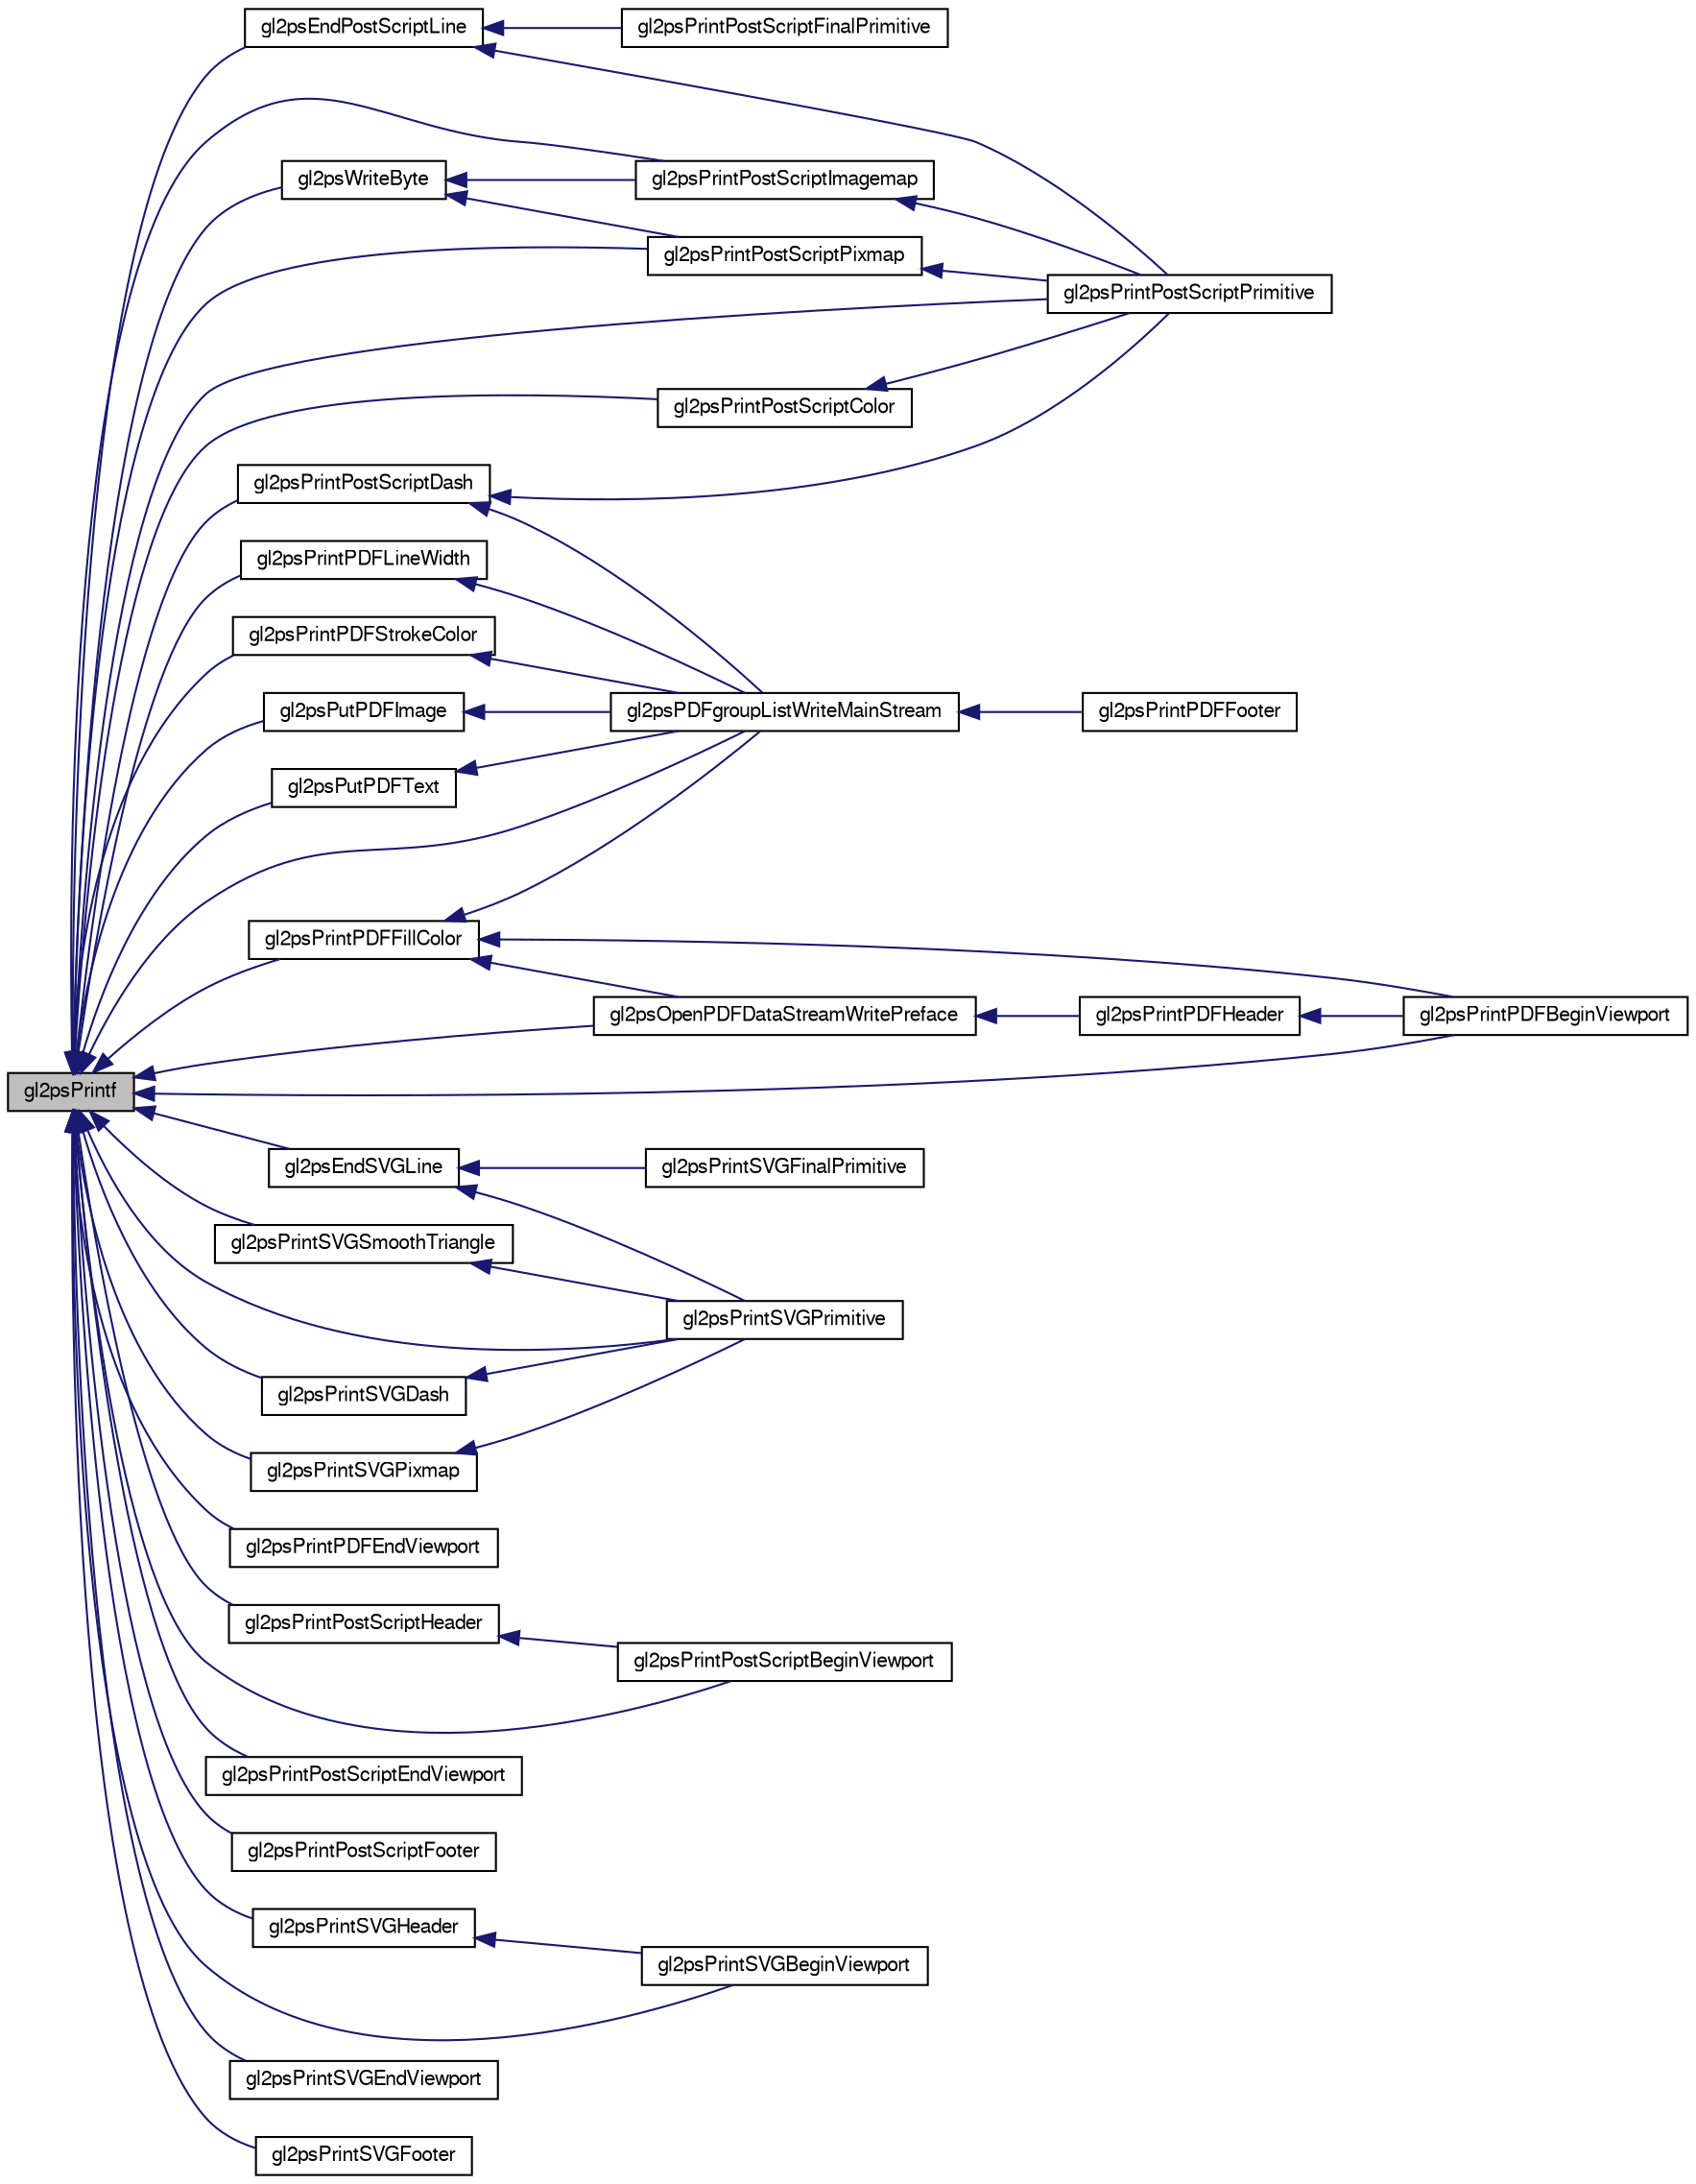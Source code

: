 digraph G
{
  edge [fontname="FreeSans",fontsize="10",labelfontname="FreeSans",labelfontsize="10"];
  node [fontname="FreeSans",fontsize="10",shape=record];
  rankdir="LR";
  Node1 [label="gl2psPrintf",height=0.2,width=0.4,color="black", fillcolor="grey75", style="filled" fontcolor="black"];
  Node1 -> Node2 [dir="back",color="midnightblue",fontsize="10",style="solid",fontname="FreeSans"];
  Node2 [label="gl2psEndPostScriptLine",height=0.2,width=0.4,color="black", fillcolor="white", style="filled",URL="$gl2ps_8c.html#a2da1c832968b191e2e514c77fb831871"];
  Node2 -> Node3 [dir="back",color="midnightblue",fontsize="10",style="solid",fontname="FreeSans"];
  Node3 [label="gl2psPrintPostScriptFinalPrimitive",height=0.2,width=0.4,color="black", fillcolor="white", style="filled",URL="$gl2ps_8c.html#a2b109889366ae3d544c11452b1967053"];
  Node2 -> Node4 [dir="back",color="midnightblue",fontsize="10",style="solid",fontname="FreeSans"];
  Node4 [label="gl2psPrintPostScriptPrimitive",height=0.2,width=0.4,color="black", fillcolor="white", style="filled",URL="$gl2ps_8c.html#a639440c25980482eca0710ac1fafd3ce"];
  Node1 -> Node5 [dir="back",color="midnightblue",fontsize="10",style="solid",fontname="FreeSans"];
  Node5 [label="gl2psEndSVGLine",height=0.2,width=0.4,color="black", fillcolor="white", style="filled",URL="$gl2ps_8c.html#aaf388d28be2749a4cb439cde2822b5e3"];
  Node5 -> Node6 [dir="back",color="midnightblue",fontsize="10",style="solid",fontname="FreeSans"];
  Node6 [label="gl2psPrintSVGFinalPrimitive",height=0.2,width=0.4,color="black", fillcolor="white", style="filled",URL="$gl2ps_8c.html#ac896aa21b4865dcadc81c358918ce4b8"];
  Node5 -> Node7 [dir="back",color="midnightblue",fontsize="10",style="solid",fontname="FreeSans"];
  Node7 [label="gl2psPrintSVGPrimitive",height=0.2,width=0.4,color="black", fillcolor="white", style="filled",URL="$gl2ps_8c.html#a7ea286bc4043e99b36634edd77d2a042"];
  Node1 -> Node8 [dir="back",color="midnightblue",fontsize="10",style="solid",fontname="FreeSans"];
  Node8 [label="gl2psOpenPDFDataStreamWritePreface",height=0.2,width=0.4,color="black", fillcolor="white", style="filled",URL="$gl2ps_8c.html#a3fbf1cffe3452bba06df3ce30fece6e6"];
  Node8 -> Node9 [dir="back",color="midnightblue",fontsize="10",style="solid",fontname="FreeSans"];
  Node9 [label="gl2psPrintPDFHeader",height=0.2,width=0.4,color="black", fillcolor="white", style="filled",URL="$gl2ps_8c.html#ac0b89319d12d34468a1e6216ba468a27"];
  Node9 -> Node10 [dir="back",color="midnightblue",fontsize="10",style="solid",fontname="FreeSans"];
  Node10 [label="gl2psPrintPDFBeginViewport",height=0.2,width=0.4,color="black", fillcolor="white", style="filled",URL="$gl2ps_8c.html#ae230afe5ece4d51fea81238c5adc1e3d"];
  Node1 -> Node11 [dir="back",color="midnightblue",fontsize="10",style="solid",fontname="FreeSans"];
  Node11 [label="gl2psPDFgroupListWriteMainStream",height=0.2,width=0.4,color="black", fillcolor="white", style="filled",URL="$gl2ps_8c.html#a35139168f094ebdf9a521777d62f8ae8"];
  Node11 -> Node12 [dir="back",color="midnightblue",fontsize="10",style="solid",fontname="FreeSans"];
  Node12 [label="gl2psPrintPDFFooter",height=0.2,width=0.4,color="black", fillcolor="white", style="filled",URL="$gl2ps_8c.html#a9c59e0e0b768cf1f16d50b0c6be1863a"];
  Node1 -> Node10 [dir="back",color="midnightblue",fontsize="10",style="solid",fontname="FreeSans"];
  Node1 -> Node13 [dir="back",color="midnightblue",fontsize="10",style="solid",fontname="FreeSans"];
  Node13 [label="gl2psPrintPDFEndViewport",height=0.2,width=0.4,color="black", fillcolor="white", style="filled",URL="$gl2ps_8c.html#ab5bab8e233f1b7764e4747e3d8417d77"];
  Node1 -> Node14 [dir="back",color="midnightblue",fontsize="10",style="solid",fontname="FreeSans"];
  Node14 [label="gl2psPrintPDFFillColor",height=0.2,width=0.4,color="black", fillcolor="white", style="filled",URL="$gl2ps_8c.html#aee6e584e883862a0776d79c8e4fcf384"];
  Node14 -> Node11 [dir="back",color="midnightblue",fontsize="10",style="solid",fontname="FreeSans"];
  Node14 -> Node8 [dir="back",color="midnightblue",fontsize="10",style="solid",fontname="FreeSans"];
  Node14 -> Node10 [dir="back",color="midnightblue",fontsize="10",style="solid",fontname="FreeSans"];
  Node1 -> Node15 [dir="back",color="midnightblue",fontsize="10",style="solid",fontname="FreeSans"];
  Node15 [label="gl2psPrintPDFLineWidth",height=0.2,width=0.4,color="black", fillcolor="white", style="filled",URL="$gl2ps_8c.html#acc281cf15a46d68efd6376accd519571"];
  Node15 -> Node11 [dir="back",color="midnightblue",fontsize="10",style="solid",fontname="FreeSans"];
  Node1 -> Node16 [dir="back",color="midnightblue",fontsize="10",style="solid",fontname="FreeSans"];
  Node16 [label="gl2psPrintPDFStrokeColor",height=0.2,width=0.4,color="black", fillcolor="white", style="filled",URL="$gl2ps_8c.html#ac7fa05dad7611f59dd5655a07ec8899c"];
  Node16 -> Node11 [dir="back",color="midnightblue",fontsize="10",style="solid",fontname="FreeSans"];
  Node1 -> Node17 [dir="back",color="midnightblue",fontsize="10",style="solid",fontname="FreeSans"];
  Node17 [label="gl2psPrintPostScriptBeginViewport",height=0.2,width=0.4,color="black", fillcolor="white", style="filled",URL="$gl2ps_8c.html#ad57be7e00863f3e06aa4c90e098d2925"];
  Node1 -> Node18 [dir="back",color="midnightblue",fontsize="10",style="solid",fontname="FreeSans"];
  Node18 [label="gl2psPrintPostScriptColor",height=0.2,width=0.4,color="black", fillcolor="white", style="filled",URL="$gl2ps_8c.html#adf21caf9f5bedd368544012a26204148"];
  Node18 -> Node4 [dir="back",color="midnightblue",fontsize="10",style="solid",fontname="FreeSans"];
  Node1 -> Node19 [dir="back",color="midnightblue",fontsize="10",style="solid",fontname="FreeSans"];
  Node19 [label="gl2psPrintPostScriptDash",height=0.2,width=0.4,color="black", fillcolor="white", style="filled",URL="$gl2ps_8c.html#aeadc59cf0861bc21e40cf657457aa5fc"];
  Node19 -> Node4 [dir="back",color="midnightblue",fontsize="10",style="solid",fontname="FreeSans"];
  Node19 -> Node11 [dir="back",color="midnightblue",fontsize="10",style="solid",fontname="FreeSans"];
  Node1 -> Node20 [dir="back",color="midnightblue",fontsize="10",style="solid",fontname="FreeSans"];
  Node20 [label="gl2psPrintPostScriptEndViewport",height=0.2,width=0.4,color="black", fillcolor="white", style="filled",URL="$gl2ps_8c.html#a3b0407153bd204bbcd617bf5a58ccd1c"];
  Node1 -> Node21 [dir="back",color="midnightblue",fontsize="10",style="solid",fontname="FreeSans"];
  Node21 [label="gl2psPrintPostScriptFooter",height=0.2,width=0.4,color="black", fillcolor="white", style="filled",URL="$gl2ps_8c.html#a1978e1159db9fd50ec96d269a692f05c"];
  Node1 -> Node22 [dir="back",color="midnightblue",fontsize="10",style="solid",fontname="FreeSans"];
  Node22 [label="gl2psPrintPostScriptHeader",height=0.2,width=0.4,color="black", fillcolor="white", style="filled",URL="$gl2ps_8c.html#ac82d1102e7f44a1f37e54f46583b437e"];
  Node22 -> Node17 [dir="back",color="midnightblue",fontsize="10",style="solid",fontname="FreeSans"];
  Node1 -> Node23 [dir="back",color="midnightblue",fontsize="10",style="solid",fontname="FreeSans"];
  Node23 [label="gl2psPrintPostScriptImagemap",height=0.2,width=0.4,color="black", fillcolor="white", style="filled",URL="$gl2ps_8c.html#ab01abca5bb6431efafe696154cda2b3b"];
  Node23 -> Node4 [dir="back",color="midnightblue",fontsize="10",style="solid",fontname="FreeSans"];
  Node1 -> Node24 [dir="back",color="midnightblue",fontsize="10",style="solid",fontname="FreeSans"];
  Node24 [label="gl2psPrintPostScriptPixmap",height=0.2,width=0.4,color="black", fillcolor="white", style="filled",URL="$gl2ps_8c.html#a58b08ec55ba7ade7a09fba06a5b226f9"];
  Node24 -> Node4 [dir="back",color="midnightblue",fontsize="10",style="solid",fontname="FreeSans"];
  Node1 -> Node4 [dir="back",color="midnightblue",fontsize="10",style="solid",fontname="FreeSans"];
  Node1 -> Node25 [dir="back",color="midnightblue",fontsize="10",style="solid",fontname="FreeSans"];
  Node25 [label="gl2psPrintSVGBeginViewport",height=0.2,width=0.4,color="black", fillcolor="white", style="filled",URL="$gl2ps_8c.html#ae963bf54d0f96d32bb5d1826a17d5907"];
  Node1 -> Node26 [dir="back",color="midnightblue",fontsize="10",style="solid",fontname="FreeSans"];
  Node26 [label="gl2psPrintSVGDash",height=0.2,width=0.4,color="black", fillcolor="white", style="filled",URL="$gl2ps_8c.html#ae9d8bcce3d30d36b26591fdc434e100a"];
  Node26 -> Node7 [dir="back",color="midnightblue",fontsize="10",style="solid",fontname="FreeSans"];
  Node1 -> Node27 [dir="back",color="midnightblue",fontsize="10",style="solid",fontname="FreeSans"];
  Node27 [label="gl2psPrintSVGEndViewport",height=0.2,width=0.4,color="black", fillcolor="white", style="filled",URL="$gl2ps_8c.html#a87f0c591d086c9139c5ea40cdb3bf64b"];
  Node1 -> Node28 [dir="back",color="midnightblue",fontsize="10",style="solid",fontname="FreeSans"];
  Node28 [label="gl2psPrintSVGFooter",height=0.2,width=0.4,color="black", fillcolor="white", style="filled",URL="$gl2ps_8c.html#a3b9a0477119aa3ba14a8a50cbebed354"];
  Node1 -> Node29 [dir="back",color="midnightblue",fontsize="10",style="solid",fontname="FreeSans"];
  Node29 [label="gl2psPrintSVGHeader",height=0.2,width=0.4,color="black", fillcolor="white", style="filled",URL="$gl2ps_8c.html#a92231fdbe5f4048f34e49a85de26002b"];
  Node29 -> Node25 [dir="back",color="midnightblue",fontsize="10",style="solid",fontname="FreeSans"];
  Node1 -> Node30 [dir="back",color="midnightblue",fontsize="10",style="solid",fontname="FreeSans"];
  Node30 [label="gl2psPrintSVGPixmap",height=0.2,width=0.4,color="black", fillcolor="white", style="filled",URL="$gl2ps_8c.html#acc80ccf09f8407ddcfa3a5debf1b365c"];
  Node30 -> Node7 [dir="back",color="midnightblue",fontsize="10",style="solid",fontname="FreeSans"];
  Node1 -> Node7 [dir="back",color="midnightblue",fontsize="10",style="solid",fontname="FreeSans"];
  Node1 -> Node31 [dir="back",color="midnightblue",fontsize="10",style="solid",fontname="FreeSans"];
  Node31 [label="gl2psPrintSVGSmoothTriangle",height=0.2,width=0.4,color="black", fillcolor="white", style="filled",URL="$gl2ps_8c.html#abb1088ab065cd1d533174c1e86981756"];
  Node31 -> Node7 [dir="back",color="midnightblue",fontsize="10",style="solid",fontname="FreeSans"];
  Node1 -> Node32 [dir="back",color="midnightblue",fontsize="10",style="solid",fontname="FreeSans"];
  Node32 [label="gl2psPutPDFImage",height=0.2,width=0.4,color="black", fillcolor="white", style="filled",URL="$gl2ps_8c.html#af81bf33b083705cef97987780756bbda"];
  Node32 -> Node11 [dir="back",color="midnightblue",fontsize="10",style="solid",fontname="FreeSans"];
  Node1 -> Node33 [dir="back",color="midnightblue",fontsize="10",style="solid",fontname="FreeSans"];
  Node33 [label="gl2psPutPDFText",height=0.2,width=0.4,color="black", fillcolor="white", style="filled",URL="$gl2ps_8c.html#ad162a260069e2c3c296a6ffbba2e53ae"];
  Node33 -> Node11 [dir="back",color="midnightblue",fontsize="10",style="solid",fontname="FreeSans"];
  Node1 -> Node34 [dir="back",color="midnightblue",fontsize="10",style="solid",fontname="FreeSans"];
  Node34 [label="gl2psWriteByte",height=0.2,width=0.4,color="black", fillcolor="white", style="filled",URL="$gl2ps_8c.html#af8e15628246869757015c75298c16f66"];
  Node34 -> Node24 [dir="back",color="midnightblue",fontsize="10",style="solid",fontname="FreeSans"];
  Node34 -> Node23 [dir="back",color="midnightblue",fontsize="10",style="solid",fontname="FreeSans"];
}
